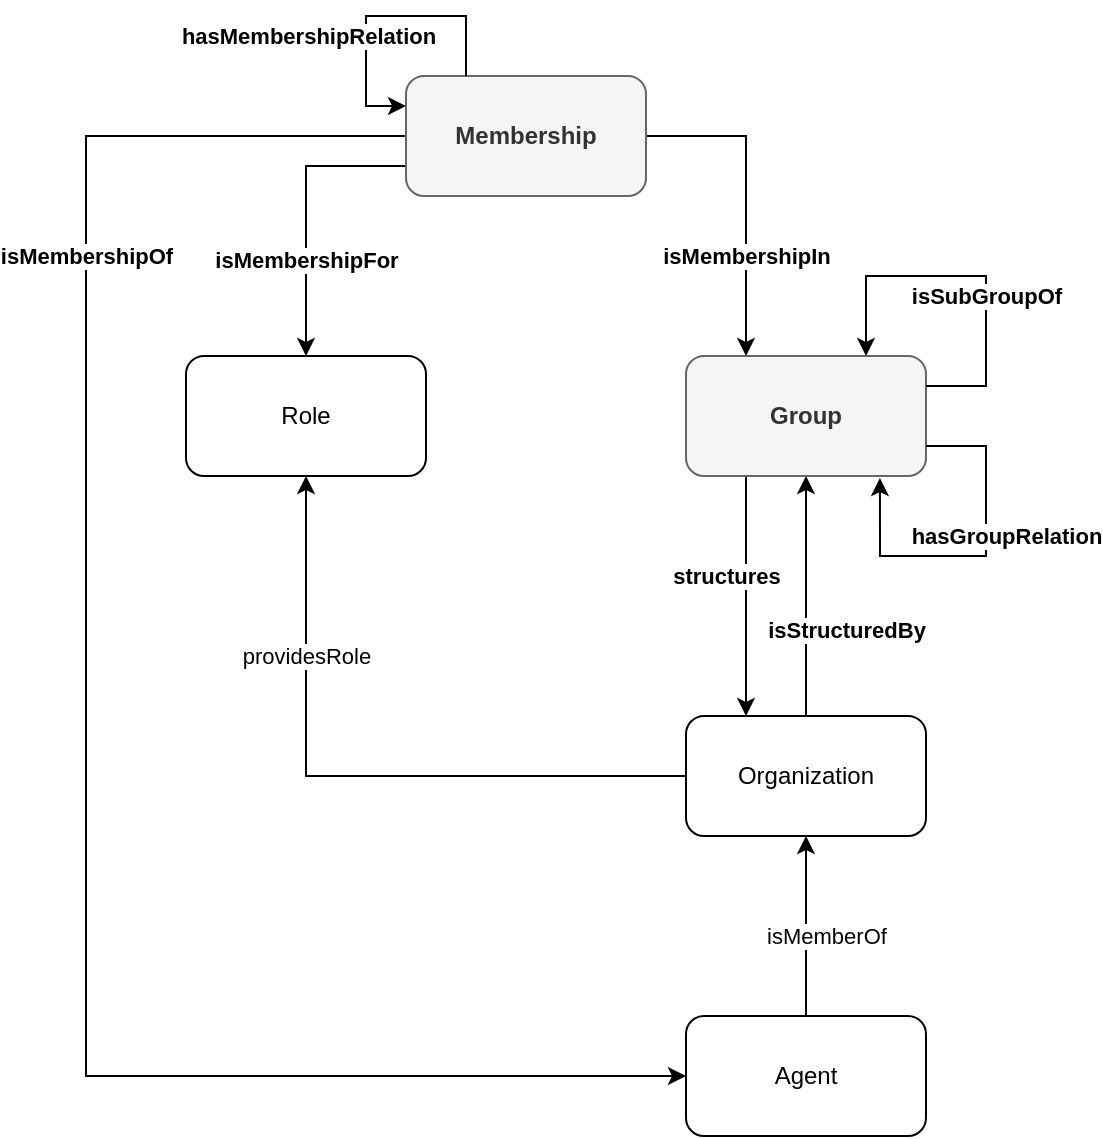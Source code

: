 <mxfile version="20.8.16" type="device"><diagram id="p43ppZqfukiyictN-buK" name="Structure an Organization"><mxGraphModel dx="1432" dy="845" grid="1" gridSize="10" guides="1" tooltips="1" connect="1" arrows="1" fold="1" page="1" pageScale="1" pageWidth="1169" pageHeight="827" math="0" shadow="0"><root><mxCell id="0"/><mxCell id="1" parent="0"/><mxCell id="zVDP2zbPH3vDCNcRETq5-1" value="providesRole" style="rounded=0;orthogonalLoop=1;jettySize=auto;html=1;exitX=0;exitY=0.5;exitDx=0;exitDy=0;entryX=0.5;entryY=1;entryDx=0;entryDy=0;edgeStyle=orthogonalEdgeStyle;" parent="1" source="zVDP2zbPH3vDCNcRETq5-5" target="zVDP2zbPH3vDCNcRETq5-6" edge="1"><mxGeometry x="0.471" relative="1" as="geometry"><mxPoint x="600" y="540" as="sourcePoint"/><mxPoint x="345" y="340" as="targetPoint"/><mxPoint as="offset"/></mxGeometry></mxCell><mxCell id="zVDP2zbPH3vDCNcRETq5-3" value="isMemberOf" style="rounded=0;orthogonalLoop=1;jettySize=auto;html=1;exitX=0.5;exitY=1;exitDx=0;exitDy=0;entryX=0.5;entryY=0;entryDx=0;entryDy=0;startArrow=classic;startFill=1;endArrow=none;endFill=0;" parent="1" source="zVDP2zbPH3vDCNcRETq5-5" target="zVDP2zbPH3vDCNcRETq5-8" edge="1"><mxGeometry x="0.111" y="10" relative="1" as="geometry"><mxPoint as="offset"/></mxGeometry></mxCell><mxCell id="zVDP2zbPH3vDCNcRETq5-4" value="isStructuredBy" style="edgeStyle=orthogonalEdgeStyle;rounded=0;orthogonalLoop=1;jettySize=auto;html=1;entryX=0.5;entryY=1;entryDx=0;entryDy=0;fontStyle=1;exitX=0.5;exitY=0;exitDx=0;exitDy=0;" parent="1" source="zVDP2zbPH3vDCNcRETq5-5" target="zVDP2zbPH3vDCNcRETq5-11" edge="1"><mxGeometry x="-0.273" y="-20" relative="1" as="geometry"><mxPoint as="offset"/><mxPoint x="660" y="500" as="sourcePoint"/></mxGeometry></mxCell><mxCell id="zVDP2zbPH3vDCNcRETq5-5" value="Organization" style="rounded=1;whiteSpace=wrap;html=1;" parent="1" vertex="1"><mxGeometry x="600" y="510" width="120" height="60" as="geometry"/></mxCell><mxCell id="zVDP2zbPH3vDCNcRETq5-6" value="Role" style="rounded=1;whiteSpace=wrap;html=1;" parent="1" vertex="1"><mxGeometry x="350" y="330" width="120" height="60" as="geometry"/></mxCell><mxCell id="zVDP2zbPH3vDCNcRETq5-7" value="isMembershipOf" style="edgeStyle=orthogonalEdgeStyle;rounded=0;orthogonalLoop=1;jettySize=auto;html=1;exitX=0;exitY=0.5;exitDx=0;exitDy=0;entryX=0;entryY=0.5;entryDx=0;entryDy=0;startArrow=classic;startFill=1;endArrow=none;endFill=0;fontStyle=1" parent="1" source="zVDP2zbPH3vDCNcRETq5-8" target="zVDP2zbPH3vDCNcRETq5-14" edge="1"><mxGeometry x="0.527" relative="1" as="geometry"><Array as="points"><mxPoint x="300" y="690"/><mxPoint x="300" y="220"/></Array><mxPoint as="offset"/></mxGeometry></mxCell><mxCell id="zVDP2zbPH3vDCNcRETq5-8" value="Agent" style="rounded=1;whiteSpace=wrap;html=1;" parent="1" vertex="1"><mxGeometry x="600" y="660" width="120" height="60" as="geometry"/></mxCell><mxCell id="zVDP2zbPH3vDCNcRETq5-10" value="structures" style="rounded=0;orthogonalLoop=1;jettySize=auto;html=1;exitX=0.25;exitY=1;exitDx=0;exitDy=0;entryX=0.25;entryY=0;entryDx=0;entryDy=0;fontStyle=1" parent="1" source="zVDP2zbPH3vDCNcRETq5-11" target="zVDP2zbPH3vDCNcRETq5-5" edge="1"><mxGeometry x="-0.167" y="-10" relative="1" as="geometry"><mxPoint as="offset"/></mxGeometry></mxCell><mxCell id="zVDP2zbPH3vDCNcRETq5-11" value="Group" style="rounded=1;whiteSpace=wrap;html=1;fillColor=#f5f5f5;fontColor=#333333;strokeColor=#666666;fontStyle=1" parent="1" vertex="1"><mxGeometry x="600" y="330" width="120" height="60" as="geometry"/></mxCell><mxCell id="zVDP2zbPH3vDCNcRETq5-12" value="isSubGroupOf" style="edgeStyle=orthogonalEdgeStyle;rounded=0;orthogonalLoop=1;jettySize=auto;html=1;exitX=1;exitY=0.25;exitDx=0;exitDy=0;entryX=0.75;entryY=0;entryDx=0;entryDy=0;startArrow=none;startFill=0;fontStyle=1" parent="1" source="zVDP2zbPH3vDCNcRETq5-11" target="zVDP2zbPH3vDCNcRETq5-11" edge="1"><mxGeometry x="-0.189" relative="1" as="geometry"><Array as="points"><mxPoint x="750" y="345"/><mxPoint x="750" y="290"/><mxPoint x="690" y="290"/></Array><mxPoint as="offset"/></mxGeometry></mxCell><mxCell id="zVDP2zbPH3vDCNcRETq5-15" value="isMembershipFor" style="edgeStyle=orthogonalEdgeStyle;rounded=0;orthogonalLoop=1;jettySize=auto;html=1;exitX=0;exitY=0.75;exitDx=0;exitDy=0;entryX=0.5;entryY=0;entryDx=0;entryDy=0;startArrow=none;startFill=0;endArrow=classic;endFill=1;fontStyle=1" parent="1" source="zVDP2zbPH3vDCNcRETq5-14" target="zVDP2zbPH3vDCNcRETq5-6" edge="1"><mxGeometry x="0.333" relative="1" as="geometry"><mxPoint as="offset"/></mxGeometry></mxCell><mxCell id="zVDP2zbPH3vDCNcRETq5-16" value="isMembershipIn" style="edgeStyle=orthogonalEdgeStyle;rounded=0;orthogonalLoop=1;jettySize=auto;html=1;exitX=1;exitY=0.5;exitDx=0;exitDy=0;entryX=0.25;entryY=0;entryDx=0;entryDy=0;startArrow=none;startFill=0;endArrow=classic;endFill=1;fontStyle=1" parent="1" source="zVDP2zbPH3vDCNcRETq5-14" target="zVDP2zbPH3vDCNcRETq5-11" edge="1"><mxGeometry x="0.375" relative="1" as="geometry"><mxPoint as="offset"/></mxGeometry></mxCell><mxCell id="zVDP2zbPH3vDCNcRETq5-14" value="Membership" style="rounded=1;whiteSpace=wrap;html=1;fillColor=#f5f5f5;fontColor=#333333;strokeColor=#666666;fontStyle=1" parent="1" vertex="1"><mxGeometry x="460" y="190" width="120" height="60" as="geometry"/></mxCell><mxCell id="YNZI7ctCZflKwTEpl21t-2" style="edgeStyle=orthogonalEdgeStyle;rounded=0;orthogonalLoop=1;jettySize=auto;html=1;exitX=0.25;exitY=0;exitDx=0;exitDy=0;entryX=0;entryY=0.25;entryDx=0;entryDy=0;" parent="1" source="zVDP2zbPH3vDCNcRETq5-14" target="zVDP2zbPH3vDCNcRETq5-14" edge="1"><mxGeometry relative="1" as="geometry"><mxPoint x="460" y="120" as="sourcePoint"/><Array as="points"><mxPoint x="490" y="160"/><mxPoint x="440" y="160"/><mxPoint x="440" y="205"/></Array></mxGeometry></mxCell><mxCell id="YNZI7ctCZflKwTEpl21t-4" value="hasMembershipRelation" style="edgeLabel;html=1;align=center;verticalAlign=middle;resizable=0;points=[];fontStyle=1" parent="YNZI7ctCZflKwTEpl21t-2" vertex="1" connectable="0"><mxGeometry x="-0.234" y="-2" relative="1" as="geometry"><mxPoint x="-54" y="12" as="offset"/></mxGeometry></mxCell><mxCell id="HSVyqclgmI3C1SVvCULA-2" value="hasGroupRelation" style="edgeStyle=orthogonalEdgeStyle;rounded=0;orthogonalLoop=1;jettySize=auto;html=1;exitX=1;exitY=0.75;exitDx=0;exitDy=0;entryX=0.808;entryY=1.017;entryDx=0;entryDy=0;entryPerimeter=0;fontStyle=1" parent="1" source="zVDP2zbPH3vDCNcRETq5-11" target="zVDP2zbPH3vDCNcRETq5-11" edge="1"><mxGeometry x="-0.152" y="10" relative="1" as="geometry"><Array as="points"><mxPoint x="750" y="375"/><mxPoint x="750" y="430"/><mxPoint x="697" y="430"/></Array><mxPoint as="offset"/></mxGeometry></mxCell></root></mxGraphModel></diagram></mxfile>